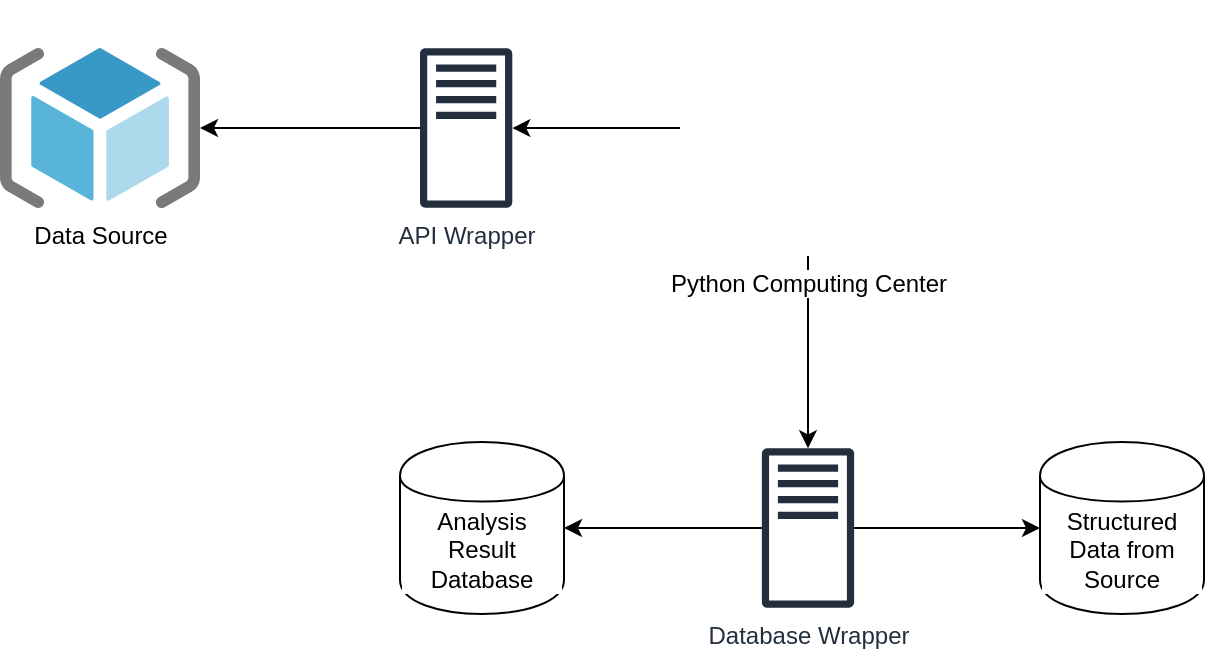 <mxfile version="14.2.9" type="device"><diagram id="bZJi5h8NpoLaFuaDvunr" name="Page-1"><mxGraphModel dx="2272" dy="762" grid="1" gridSize="10" guides="1" tooltips="1" connect="1" arrows="1" fold="1" page="1" pageScale="1" pageWidth="850" pageHeight="1100" math="0" shadow="0"><root><mxCell id="0"/><mxCell id="1" parent="0"/><mxCell id="x28vo1J72-FYF7H5nMWR-1" value="" style="edgeStyle=orthogonalEdgeStyle;rounded=0;orthogonalLoop=1;jettySize=auto;html=1;" edge="1" parent="1" source="x28vo1J72-FYF7H5nMWR-3" target="x28vo1J72-FYF7H5nMWR-6"><mxGeometry relative="1" as="geometry"><mxPoint x="-50" y="140" as="targetPoint"/></mxGeometry></mxCell><mxCell id="x28vo1J72-FYF7H5nMWR-2" value="" style="edgeStyle=orthogonalEdgeStyle;rounded=0;orthogonalLoop=1;jettySize=auto;html=1;entryX=0;entryY=0.5;entryDx=0;entryDy=0;endArrow=none;endFill=0;startArrow=classic;startFill=1;" edge="1" parent="1" source="x28vo1J72-FYF7H5nMWR-3" target="x28vo1J72-FYF7H5nMWR-5"><mxGeometry relative="1" as="geometry"><mxPoint x="170.005" y="140" as="targetPoint"/></mxGeometry></mxCell><mxCell id="x28vo1J72-FYF7H5nMWR-3" value="API Wrapper" style="outlineConnect=0;fontColor=#232F3E;gradientColor=none;fillColor=#232F3E;strokeColor=none;dashed=0;verticalLabelPosition=bottom;verticalAlign=top;align=center;html=1;fontSize=12;fontStyle=0;aspect=fixed;pointerEvents=1;shape=mxgraph.aws4.traditional_server;" vertex="1" parent="1"><mxGeometry x="30" y="100" width="46.15" height="80" as="geometry"/></mxCell><mxCell id="x28vo1J72-FYF7H5nMWR-4" value="" style="edgeStyle=orthogonalEdgeStyle;rounded=0;orthogonalLoop=1;jettySize=auto;html=1;exitX=0.5;exitY=1;exitDx=0;exitDy=0;" edge="1" parent="1" source="x28vo1J72-FYF7H5nMWR-5" target="x28vo1J72-FYF7H5nMWR-11"><mxGeometry relative="1" as="geometry"/></mxCell><mxCell id="x28vo1J72-FYF7H5nMWR-5" value="Python Computing Center" style="shape=image;html=1;verticalAlign=top;verticalLabelPosition=bottom;labelBackgroundColor=#ffffff;imageAspect=0;aspect=fixed;image=https://cdn4.iconfinder.com/data/icons/big-data-free/32/Data-01-128.png" vertex="1" parent="1"><mxGeometry x="160" y="76" width="128" height="128" as="geometry"/></mxCell><mxCell id="x28vo1J72-FYF7H5nMWR-6" value="Data Source" style="aspect=fixed;html=1;points=[];align=center;image;fontSize=12;image=img/lib/mscae/ResourceGroup.svg;" vertex="1" parent="1"><mxGeometry x="-180" y="100" width="100" height="80" as="geometry"/></mxCell><mxCell id="x28vo1J72-FYF7H5nMWR-7" value="Analysis Result Database" style="shape=cylinder;whiteSpace=wrap;html=1;boundedLbl=1;backgroundOutline=1;verticalAlign=top;labelBackgroundColor=#ffffff;" vertex="1" parent="1"><mxGeometry x="20" y="297" width="82" height="86" as="geometry"/></mxCell><mxCell id="x28vo1J72-FYF7H5nMWR-8" value="Structured Data from Source" style="shape=cylinder;whiteSpace=wrap;html=1;boundedLbl=1;backgroundOutline=1;verticalAlign=top;labelBackgroundColor=#ffffff;" vertex="1" parent="1"><mxGeometry x="340" y="297" width="82" height="86" as="geometry"/></mxCell><mxCell id="x28vo1J72-FYF7H5nMWR-9" value="" style="edgeStyle=orthogonalEdgeStyle;rounded=0;orthogonalLoop=1;jettySize=auto;html=1;" edge="1" parent="1" source="x28vo1J72-FYF7H5nMWR-11" target="x28vo1J72-FYF7H5nMWR-7"><mxGeometry relative="1" as="geometry"/></mxCell><mxCell id="x28vo1J72-FYF7H5nMWR-10" value="" style="edgeStyle=orthogonalEdgeStyle;rounded=0;orthogonalLoop=1;jettySize=auto;html=1;" edge="1" parent="1" source="x28vo1J72-FYF7H5nMWR-11" target="x28vo1J72-FYF7H5nMWR-8"><mxGeometry relative="1" as="geometry"/></mxCell><mxCell id="x28vo1J72-FYF7H5nMWR-11" value="Database Wrapper" style="outlineConnect=0;fontColor=#232F3E;gradientColor=none;fillColor=#232F3E;strokeColor=none;dashed=0;verticalLabelPosition=bottom;verticalAlign=top;align=center;html=1;fontSize=12;fontStyle=0;aspect=fixed;pointerEvents=1;shape=mxgraph.aws4.traditional_server;" vertex="1" parent="1"><mxGeometry x="200.92" y="300" width="46.15" height="80" as="geometry"/></mxCell></root></mxGraphModel></diagram></mxfile>